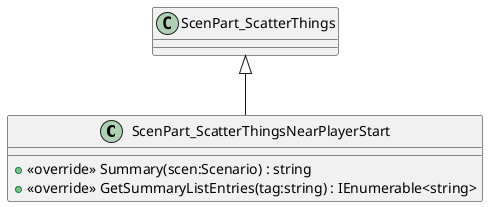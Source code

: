 @startuml
class ScenPart_ScatterThingsNearPlayerStart {
    + <<override>> Summary(scen:Scenario) : string
    + <<override>> GetSummaryListEntries(tag:string) : IEnumerable<string>
}
ScenPart_ScatterThings <|-- ScenPart_ScatterThingsNearPlayerStart
@enduml
